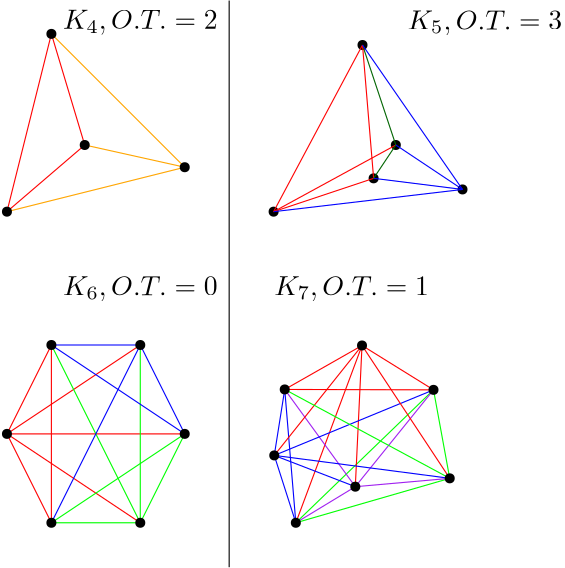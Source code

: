 <?xml version="1.0"?>
<!DOCTYPE ipe SYSTEM "ipe.dtd">
<ipe version="70206" creator="Ipe 7.2.7">
<info created="D:20190730134947" modified="D:20190730200136"/>
<ipestyle name="basic">
<symbol name="arrow/arc(spx)">
<path stroke="sym-stroke" fill="sym-stroke" pen="sym-pen">
0 0 m
-1 0.333 l
-1 -0.333 l
h
</path>
</symbol>
<symbol name="arrow/farc(spx)">
<path stroke="sym-stroke" fill="white" pen="sym-pen">
0 0 m
-1 0.333 l
-1 -0.333 l
h
</path>
</symbol>
<symbol name="arrow/ptarc(spx)">
<path stroke="sym-stroke" fill="sym-stroke" pen="sym-pen">
0 0 m
-1 0.333 l
-0.8 0 l
-1 -0.333 l
h
</path>
</symbol>
<symbol name="arrow/fptarc(spx)">
<path stroke="sym-stroke" fill="white" pen="sym-pen">
0 0 m
-1 0.333 l
-0.8 0 l
-1 -0.333 l
h
</path>
</symbol>
<symbol name="mark/circle(sx)" transformations="translations">
<path fill="sym-stroke">
0.6 0 0 0.6 0 0 e
0.4 0 0 0.4 0 0 e
</path>
</symbol>
<symbol name="mark/disk(sx)" transformations="translations">
<path fill="sym-stroke">
0.6 0 0 0.6 0 0 e
</path>
</symbol>
<symbol name="mark/fdisk(sfx)" transformations="translations">
<group>
<path fill="sym-fill">
0.5 0 0 0.5 0 0 e
</path>
<path fill="sym-stroke" fillrule="eofill">
0.6 0 0 0.6 0 0 e
0.4 0 0 0.4 0 0 e
</path>
</group>
</symbol>
<symbol name="mark/box(sx)" transformations="translations">
<path fill="sym-stroke" fillrule="eofill">
-0.6 -0.6 m
0.6 -0.6 l
0.6 0.6 l
-0.6 0.6 l
h
-0.4 -0.4 m
0.4 -0.4 l
0.4 0.4 l
-0.4 0.4 l
h
</path>
</symbol>
<symbol name="mark/square(sx)" transformations="translations">
<path fill="sym-stroke">
-0.6 -0.6 m
0.6 -0.6 l
0.6 0.6 l
-0.6 0.6 l
h
</path>
</symbol>
<symbol name="mark/fsquare(sfx)" transformations="translations">
<group>
<path fill="sym-fill">
-0.5 -0.5 m
0.5 -0.5 l
0.5 0.5 l
-0.5 0.5 l
h
</path>
<path fill="sym-stroke" fillrule="eofill">
-0.6 -0.6 m
0.6 -0.6 l
0.6 0.6 l
-0.6 0.6 l
h
-0.4 -0.4 m
0.4 -0.4 l
0.4 0.4 l
-0.4 0.4 l
h
</path>
</group>
</symbol>
<symbol name="mark/cross(sx)" transformations="translations">
<group>
<path fill="sym-stroke">
-0.43 -0.57 m
0.57 0.43 l
0.43 0.57 l
-0.57 -0.43 l
h
</path>
<path fill="sym-stroke">
-0.43 0.57 m
0.57 -0.43 l
0.43 -0.57 l
-0.57 0.43 l
h
</path>
</group>
</symbol>
<symbol name="arrow/fnormal(spx)">
<path stroke="sym-stroke" fill="white" pen="sym-pen">
0 0 m
-1 0.333 l
-1 -0.333 l
h
</path>
</symbol>
<symbol name="arrow/pointed(spx)">
<path stroke="sym-stroke" fill="sym-stroke" pen="sym-pen">
0 0 m
-1 0.333 l
-0.8 0 l
-1 -0.333 l
h
</path>
</symbol>
<symbol name="arrow/fpointed(spx)">
<path stroke="sym-stroke" fill="white" pen="sym-pen">
0 0 m
-1 0.333 l
-0.8 0 l
-1 -0.333 l
h
</path>
</symbol>
<symbol name="arrow/linear(spx)">
<path stroke="sym-stroke" pen="sym-pen">
-1 0.333 m
0 0 l
-1 -0.333 l
</path>
</symbol>
<symbol name="arrow/fdouble(spx)">
<path stroke="sym-stroke" fill="white" pen="sym-pen">
0 0 m
-1 0.333 l
-1 -0.333 l
h
-1 0 m
-2 0.333 l
-2 -0.333 l
h
</path>
</symbol>
<symbol name="arrow/double(spx)">
<path stroke="sym-stroke" fill="sym-stroke" pen="sym-pen">
0 0 m
-1 0.333 l
-1 -0.333 l
h
-1 0 m
-2 0.333 l
-2 -0.333 l
h
</path>
</symbol>
<pen name="heavier" value="0.8"/>
<pen name="fat" value="1.2"/>
<pen name="ultrafat" value="2"/>
<symbolsize name="large" value="5"/>
<symbolsize name="small" value="2"/>
<symbolsize name="tiny" value="1.1"/>
<arrowsize name="large" value="10"/>
<arrowsize name="small" value="5"/>
<arrowsize name="tiny" value="3"/>
<color name="red" value="1 0 0"/>
<color name="green" value="0 1 0"/>
<color name="blue" value="0 0 1"/>
<color name="yellow" value="1 1 0"/>
<color name="orange" value="1 0.647 0"/>
<color name="gold" value="1 0.843 0"/>
<color name="purple" value="0.627 0.125 0.941"/>
<color name="gray" value="0.745"/>
<color name="brown" value="0.647 0.165 0.165"/>
<color name="navy" value="0 0 0.502"/>
<color name="pink" value="1 0.753 0.796"/>
<color name="seagreen" value="0.18 0.545 0.341"/>
<color name="turquoise" value="0.251 0.878 0.816"/>
<color name="violet" value="0.933 0.51 0.933"/>
<color name="darkblue" value="0 0 0.545"/>
<color name="darkcyan" value="0 0.545 0.545"/>
<color name="darkgray" value="0.663"/>
<color name="darkgreen" value="0 0.392 0"/>
<color name="darkmagenta" value="0.545 0 0.545"/>
<color name="darkorange" value="1 0.549 0"/>
<color name="darkred" value="0.545 0 0"/>
<color name="lightblue" value="0.678 0.847 0.902"/>
<color name="lightcyan" value="0.878 1 1"/>
<color name="lightgray" value="0.827"/>
<color name="lightgreen" value="0.565 0.933 0.565"/>
<color name="lightyellow" value="1 1 0.878"/>
<dashstyle name="dashed" value="[4] 0"/>
<dashstyle name="dotted" value="[1 3] 0"/>
<dashstyle name="dash dotted" value="[4 2 1 2] 0"/>
<dashstyle name="dash dot dotted" value="[4 2 1 2 1 2] 0"/>
<textsize name="large" value="\large"/>
<textsize name="Large" value="\Large"/>
<textsize name="LARGE" value="\LARGE"/>
<textsize name="huge" value="\huge"/>
<textsize name="Huge" value="\Huge"/>
<textsize name="small" value="\small"/>
<textsize name="footnote" value="\footnotesize"/>
<textsize name="tiny" value="\tiny"/>
<textstyle name="center" begin="\begin{center}" end="\end{center}"/>
<textstyle name="itemize" begin="\begin{itemize}" end="\end{itemize}"/>
<textstyle name="item" begin="\begin{itemize}\item{}" end="\end{itemize}"/>
<gridsize name="4 pts" value="4"/>
<gridsize name="8 pts (~3 mm)" value="8"/>
<gridsize name="16 pts (~6 mm)" value="16"/>
<gridsize name="32 pts (~12 mm)" value="32"/>
<gridsize name="10 pts (~3.5 mm)" value="10"/>
<gridsize name="20 pts (~7 mm)" value="20"/>
<gridsize name="14 pts (~5 mm)" value="14"/>
<gridsize name="28 pts (~10 mm)" value="28"/>
<gridsize name="56 pts (~20 mm)" value="56"/>
<anglesize name="90 deg" value="90"/>
<anglesize name="60 deg" value="60"/>
<anglesize name="45 deg" value="45"/>
<anglesize name="30 deg" value="30"/>
<anglesize name="22.5 deg" value="22.5"/>
<opacity name="10%" value="0.1"/>
<opacity name="30%" value="0.3"/>
<opacity name="50%" value="0.5"/>
<opacity name="75%" value="0.75"/>
<tiling name="falling" angle="-60" step="4" width="1"/>
<tiling name="rising" angle="30" step="4" width="1"/>
</ipestyle>
<page>
<layer name="alpha"/>
<view layers="alpha" active="alpha"/>
<path layer="alpha" stroke="red">
208 816 m
192 752 l
</path>
<path stroke="red">
208 816 m
220 776 l
</path>
<path stroke="red">
192 752 m
220 776 l
</path>
<path stroke="orange">
192 752 m
256 768 l
</path>
<path stroke="orange">
208 816 m
256 768 l
</path>
<path stroke="orange">
256 768 m
220 776 l
</path>
<use matrix="1 0 0 1 12 8" name="mark/disk(sx)" pos="208 768" size="normal" stroke="black"/>
<use matrix="1 0 0 1 32 -16" name="mark/disk(sx)" pos="176 832" size="normal" stroke="black"/>
<use matrix="1 0 0 1 48 32" name="mark/disk(sx)" pos="144 720" size="normal" stroke="black"/>
<use matrix="1 0 0 1 -48 0" name="mark/disk(sx)" pos="304 768" size="normal" stroke="black"/>
<use matrix="1 0 0 1 196 192" name="mark/disk(sx)" pos="124 620" size="normal" stroke="black"/>
<use matrix="1 0 0 1 76 384" name="mark/disk(sx)" pos="256 392" size="normal" stroke="black"/>
<use matrix="1 0 0 1 88 448" name="mark/disk(sx)" pos="236 316" size="normal" stroke="black"/>
<use matrix="1 0 0 1 -76 448" name="mark/disk(sx)" pos="432 312" size="normal" stroke="black"/>
<use matrix="1 0 0 1 276 552" name="mark/disk(sx)" pos="12 200" size="normal" stroke="black"/>
<path stroke="red">
320 812 m
288 752 l
</path>
<path stroke="darkgreen">
320 812 m
332 776 l
</path>
<path stroke="red">
320 812 m
324 764 l
</path>
<path stroke="blue">
320 812 m
356 760 l
</path>
<path stroke="red">
288 752 m
324 764 l
</path>
<path stroke="red">
288 752 m
332 776 l
</path>
<path stroke="blue">
324 764 m
356 760 l
</path>
<path stroke="blue">
356 760 m
288 752 l
</path>
<path stroke="darkgreen">
324 764 m
332 776 l
</path>
<path stroke="blue">
332 776 m
356 760 l
</path>
<text matrix="1 0 0 1 -27.8635 -14.1844" transformations="translations" pos="240 832" stroke="black" type="label" width="55.686" height="6.815" depth="1.93" valign="baseline" style="math">K_4, O.T.=2</text>
<text matrix="1 0 0 1 96.1869 -14.4148" transformations="translations" pos="240 832" stroke="black" type="label" width="55.686" height="6.815" depth="1.93" valign="baseline" style="math">K_5, O.T.=3</text>
<text matrix="1 0 0 1 -27.8639 -110.105" transformations="translations" pos="240 832" stroke="black" type="label" width="55.686" height="6.815" depth="1.93" valign="baseline" style="math">K_6, O.T.=0</text>
<path stroke="red">
192 672 m
208 640 l
</path>
<path stroke="red">
192 672 m
240 640 l
</path>
<path stroke="red">
192 672 m
256 672 l
</path>
<path stroke="red">
192 672 m
240 704 l
</path>
<path stroke="red">
208 704 m
192 672 l
</path>
<path stroke="red">
208 704 m
208 640 l
</path>
<path stroke="green">
208 704 m
240 640 l
</path>
<path stroke="green">
256 672 m
240 640 l
</path>
<path stroke="green">
240 704 m
240 640 l
</path>
<path stroke="blue">
240 704 m
256 672 l
</path>
<path stroke="blue">
256 672 m
208 704 l
</path>
<path stroke="blue">
240 704 m
208 640 l
</path>
<path stroke="green">
208 640 m
240 640 l
</path>
<path stroke="blue">
208 704 m
240 704 l
</path>
<path stroke="green">
208 640 m
256 672 l
</path>
<path stroke="blue">
296 640 m
288.235 664.248 l
</path>
<path stroke="blue">
296 640 m
292 688 l
</path>
<path stroke="red">
296 640 m
319.826 703.826 l
</path>
<path stroke="purple">
296 640 m
317.408 652.993 l
</path>
<path stroke="green">
296 640 m
345.56 687.853 l
</path>
<path stroke="green">
296 640 m
351.4 656 l
</path>
<path stroke="purple">
317.408 652.993 m
351.4 656 l
</path>
<path stroke="green">
351.4 656 m
345.56 687.853 l
</path>
<path stroke="purple">
317.408 652.993 m
345.56 687.853 l
</path>
<path stroke="red">
317.408 652.993 m
319.826 703.826 l
</path>
<path stroke="purple">
317.408 652.993 m
292 688 l
</path>
<path stroke="blue">
317.408 652.993 m
288.235 664.248 l
</path>
<path stroke="blue">
288.235 664.248 m
292 688 l
</path>
<path stroke="red">
288.235 664.248 m
319.826 703.826 l
</path>
<path stroke="blue">
288.235 664.248 m
345.56 687.853 l
</path>
<path stroke="red">
292 688 m
345.56 687.853 l
</path>
<path stroke="green">
292 688 m
351.4 656 l
</path>
<path stroke="red">
292 688 m
319.826 703.826 l
</path>
<path stroke="red">
319.826 703.826 m
345.56 687.853 l
</path>
<path stroke="red">
319.826 703.826 m
351.4 656 l
</path>
<path stroke="blue">
288.235 664.248 m
351.4 656 l
</path>
<use name="mark/disk(sx)" pos="292 688" size="normal" stroke="black"/>
<use matrix="1 0 0 1 0.234802 8.2484" name="mark/disk(sx)" pos="288 656" size="normal" stroke="black"/>
<use name="mark/disk(sx)" pos="296 640" size="normal" stroke="black"/>
<use matrix="1 0 0 1 1.40839 -3.00669" name="mark/disk(sx)" pos="316 656" size="normal" stroke="black"/>
<use matrix="1 0 0 1 7.82601 7.82614" name="mark/disk(sx)" pos="312 696" size="normal" stroke="black"/>
<use matrix="1 0 0 1 9.56041 -0.146937" name="mark/disk(sx)" pos="336 688" size="normal" stroke="black"/>
<use matrix="1 0 0 1 -0.599878 0" name="mark/disk(sx)" pos="352 656" size="normal" stroke="black"/>
<use name="mark/disk(sx)" pos="256 672" size="normal" stroke="black"/>
<use matrix="1 0 0 1 0 -8" name="mark/disk(sx)" pos="240 648" size="normal" stroke="black"/>
<use matrix="1 0 0 1 0 -16" name="mark/disk(sx)" pos="208 656" size="normal" stroke="black"/>
<use matrix="1 0 0 1 -8 -16" name="mark/disk(sx)" pos="200 688" size="normal" stroke="black"/>
<use matrix="1 0 0 1 -8 4" name="mark/disk(sx)" pos="248 700" size="normal" stroke="black"/>
<use matrix="1 0 0 1 -16 0" name="mark/disk(sx)" pos="224 704" size="normal" stroke="black"/>
<text matrix="1 0 0 1 48.1968 -110.105" transformations="translations" pos="240 832" stroke="black" type="label" width="55.686" height="6.815" depth="1.93" valign="baseline" style="math">K_7, O.T.=1</text>
<path stroke="black">
272 828 m
272 624 l
272 624 l
</path>
</page>
</ipe>
